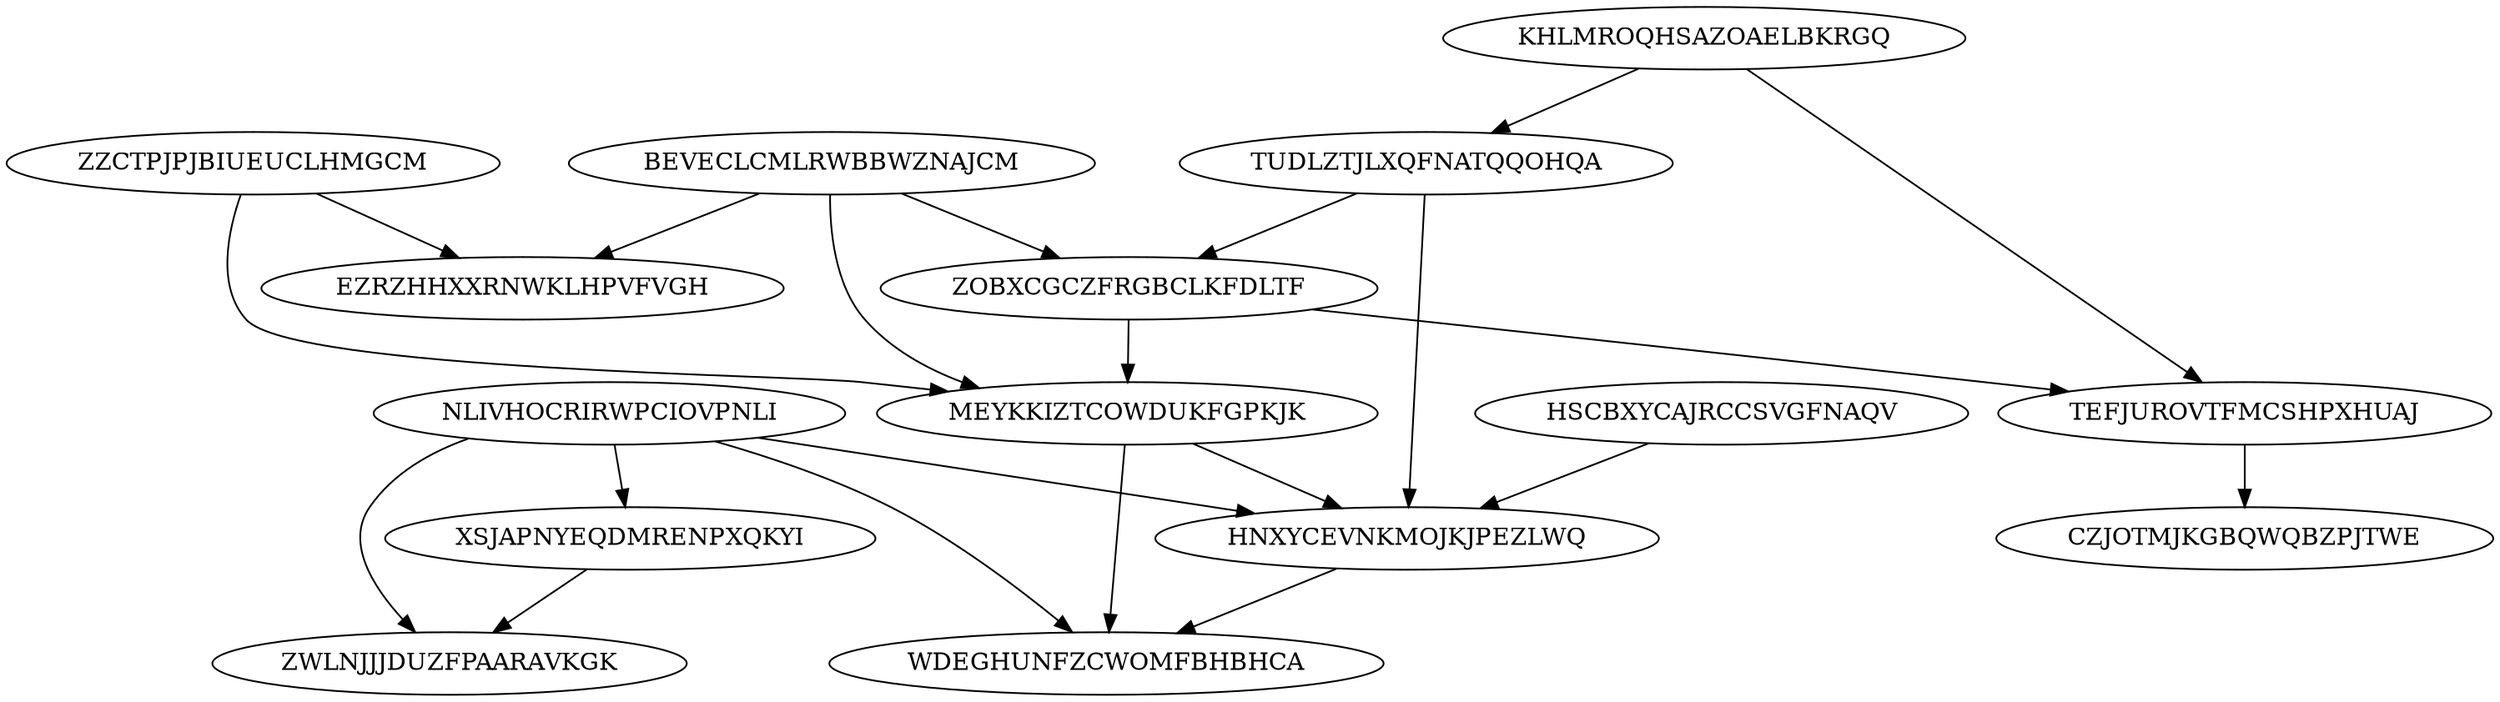 digraph N15M21 {
	NLIVHOCRIRWPCIOVPNLI	[Weight=14];
	KHLMROQHSAZOAELBKRGQ	[Weight=20];
	TUDLZTJLXQFNATQQOHQA	[Weight=19];
	BEVECLCMLRWBBWZNAJCM	[Weight=20];
	ZOBXCGCZFRGBCLKFDLTF	[Weight=18];
	TEFJUROVTFMCSHPXHUAJ	[Weight=16];
	XSJAPNYEQDMRENPXQKYI	[Weight=11];
	ZZCTPJPJBIUEUCLHMGCM	[Weight=19];
	HSCBXYCAJRCCSVGFNAQV	[Weight=14];
	MEYKKIZTCOWDUKFGPKJK	[Weight=10];
	HNXYCEVNKMOJKJPEZLWQ	[Weight=20];
	ZWLNJJJDUZFPAARAVKGK	[Weight=17];
	WDEGHUNFZCWOMFBHBHCA	[Weight=11];
	EZRZHHXXRNWKLHPVFVGH	[Weight=13];
	CZJOTMJKGBQWQBZPJTWE	[Weight=10];
	KHLMROQHSAZOAELBKRGQ -> TUDLZTJLXQFNATQQOHQA [Weight=10];
	HNXYCEVNKMOJKJPEZLWQ -> WDEGHUNFZCWOMFBHBHCA [Weight=15];
	TEFJUROVTFMCSHPXHUAJ -> CZJOTMJKGBQWQBZPJTWE [Weight=13];
	BEVECLCMLRWBBWZNAJCM -> EZRZHHXXRNWKLHPVFVGH [Weight=16];
	KHLMROQHSAZOAELBKRGQ -> TEFJUROVTFMCSHPXHUAJ [Weight=15];
	ZOBXCGCZFRGBCLKFDLTF -> MEYKKIZTCOWDUKFGPKJK [Weight=15];
	BEVECLCMLRWBBWZNAJCM -> MEYKKIZTCOWDUKFGPKJK [Weight=19];
	XSJAPNYEQDMRENPXQKYI -> ZWLNJJJDUZFPAARAVKGK [Weight=14];
	MEYKKIZTCOWDUKFGPKJK -> WDEGHUNFZCWOMFBHBHCA [Weight=18];
	TUDLZTJLXQFNATQQOHQA -> ZOBXCGCZFRGBCLKFDLTF [Weight=12];
	ZZCTPJPJBIUEUCLHMGCM -> EZRZHHXXRNWKLHPVFVGH [Weight=13];
	HSCBXYCAJRCCSVGFNAQV -> HNXYCEVNKMOJKJPEZLWQ [Weight=13];
	ZZCTPJPJBIUEUCLHMGCM -> MEYKKIZTCOWDUKFGPKJK [Weight=19];
	BEVECLCMLRWBBWZNAJCM -> ZOBXCGCZFRGBCLKFDLTF [Weight=19];
	NLIVHOCRIRWPCIOVPNLI -> XSJAPNYEQDMRENPXQKYI [Weight=14];
	NLIVHOCRIRWPCIOVPNLI -> HNXYCEVNKMOJKJPEZLWQ [Weight=17];
	NLIVHOCRIRWPCIOVPNLI -> ZWLNJJJDUZFPAARAVKGK [Weight=20];
	MEYKKIZTCOWDUKFGPKJK -> HNXYCEVNKMOJKJPEZLWQ [Weight=12];
	NLIVHOCRIRWPCIOVPNLI -> WDEGHUNFZCWOMFBHBHCA [Weight=16];
	ZOBXCGCZFRGBCLKFDLTF -> TEFJUROVTFMCSHPXHUAJ [Weight=18];
	TUDLZTJLXQFNATQQOHQA -> HNXYCEVNKMOJKJPEZLWQ [Weight=19];
}
